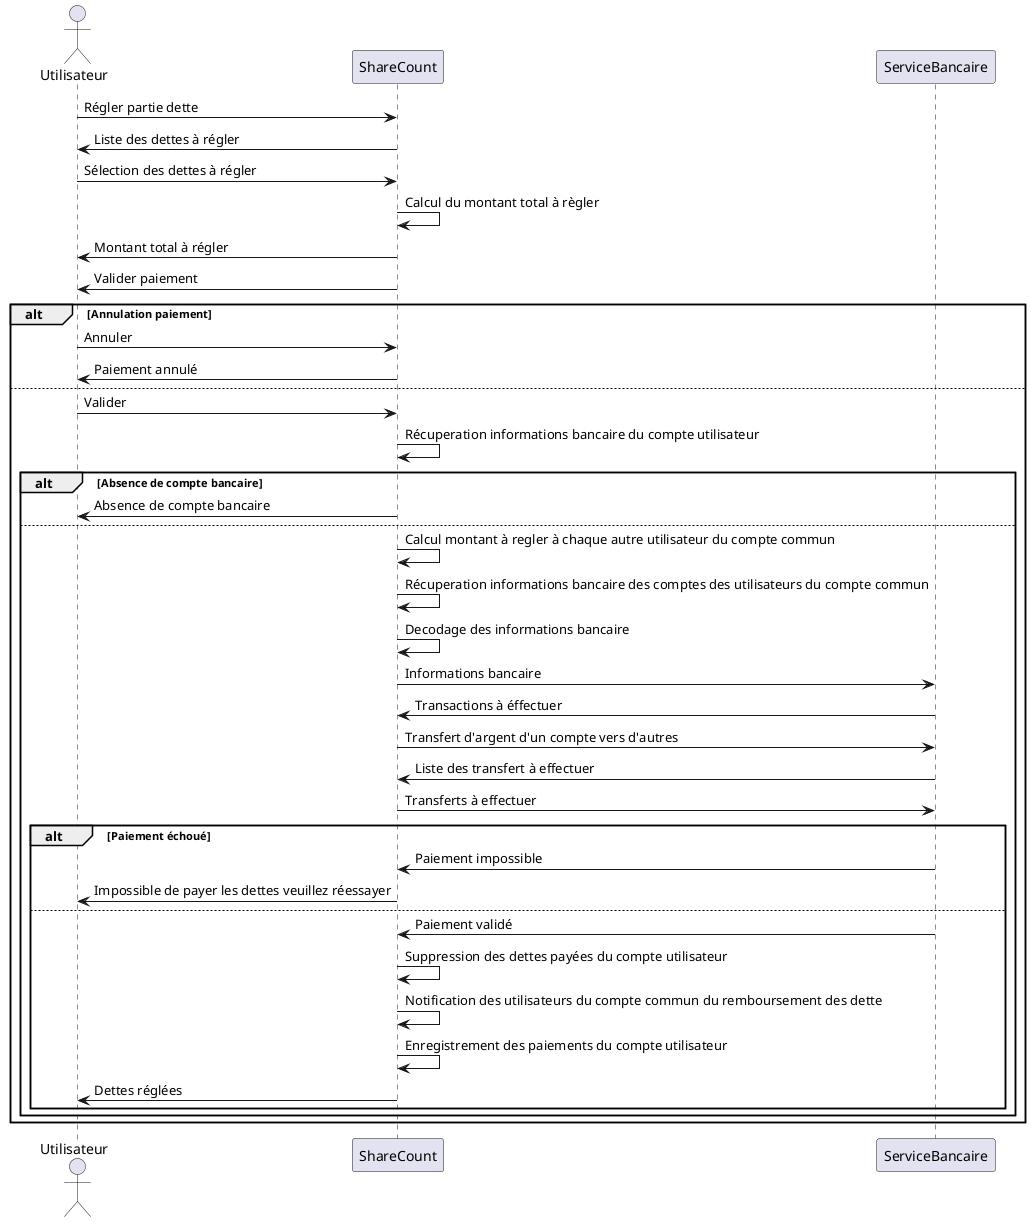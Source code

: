 @startuml "Régler une partie de sa dette envers quelqu’un"

actor Utilisateur as u
participant ShareCount as sc
participant ServiceBancaire as sb

u 	-> 	sc : Régler partie dette
u		<- 	sc : Liste des dettes à régler
u		-> 	sc : Sélection des dettes à régler
sc 	->	sc : Calcul du montant total à règler
u 	<-	sc : Montant total à régler
u 	<-	sc : Valider paiement
alt Annulation paiement
u 	->	sc : Annuler
u 	<-	sc : Paiement annulé
else
u 	->	sc : Valider
sc 	-> 	sc : Récuperation informations bancaire du compte utilisateur
alt Absence de compte bancaire
sc 	-> u : Absence de compte bancaire
else
sc 	->	sc : Calcul montant à regler à chaque autre utilisateur du compte commun
sc 	-> 	sc : Récuperation informations bancaire des comptes des utilisateurs du compte commun
sc 	-> 	sc : Decodage des informations bancaire
sc 	-> 	sb : Informations bancaire
sc 	<- 	sb : Transactions à éffectuer
sc 	->	sb : Transfert d'argent d'un compte vers d'autres
sc 	<-	sb : Liste des transfert à effectuer
sc 	->	sb : Transferts à effectuer
alt Paiement échoué
sc 	<-	sb : Paiement impossible
u 	<-	sc : Impossible de payer les dettes veuillez réessayer
else
sc 	<-	sb : Paiement validé
sc 	->	sc : Suppression des dettes payées du compte utilisateur
sc 	-> 	sc : Notification des utilisateurs du compte commun du remboursement des dette
sc 	->	sc : Enregistrement des paiements du compte utilisateur
u 	<-	sc : Dettes réglées
end
end
end


@enduml
